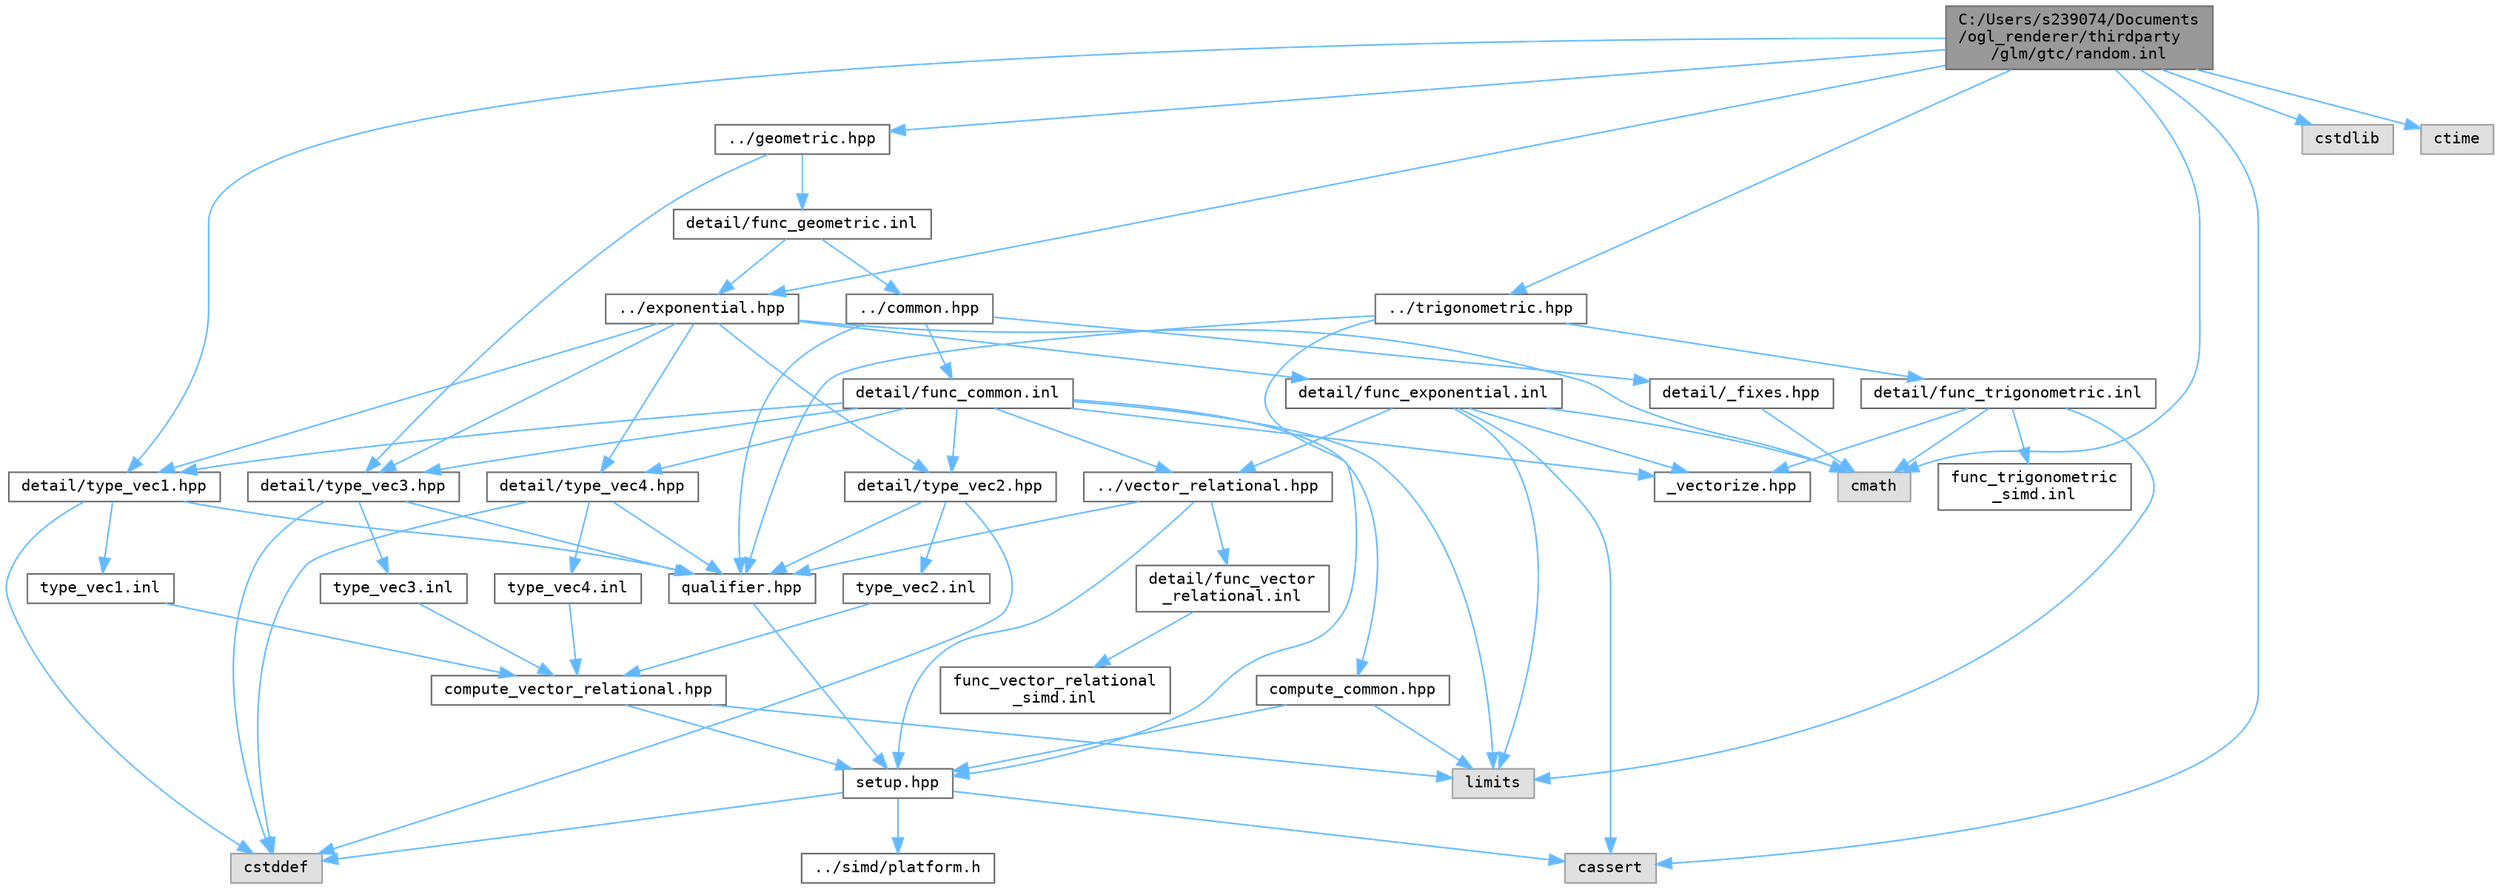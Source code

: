 digraph "C:/Users/s239074/Documents/ogl_renderer/thirdparty/glm/gtc/random.inl"
{
 // LATEX_PDF_SIZE
  bgcolor="transparent";
  edge [fontname=Terminal,fontsize=10,labelfontname=Helvetica,labelfontsize=10];
  node [fontname=Terminal,fontsize=10,shape=box,height=0.2,width=0.4];
  Node1 [label="C:/Users/s239074/Documents\l/ogl_renderer/thirdparty\l/glm/gtc/random.inl",height=0.2,width=0.4,color="gray40", fillcolor="grey60", style="filled", fontcolor="black",tooltip=" "];
  Node1 -> Node2 [color="steelblue1",style="solid"];
  Node2 [label="../geometric.hpp",height=0.2,width=0.4,color="grey40", fillcolor="white", style="filled",URL="$geometric_8hpp.html",tooltip=" "];
  Node2 -> Node3 [color="steelblue1",style="solid"];
  Node3 [label="detail/type_vec3.hpp",height=0.2,width=0.4,color="grey40", fillcolor="white", style="filled",URL="$type__vec3_8hpp.html",tooltip=" "];
  Node3 -> Node4 [color="steelblue1",style="solid"];
  Node4 [label="qualifier.hpp",height=0.2,width=0.4,color="grey40", fillcolor="white", style="filled",URL="$qualifier_8hpp.html",tooltip=" "];
  Node4 -> Node5 [color="steelblue1",style="solid"];
  Node5 [label="setup.hpp",height=0.2,width=0.4,color="grey40", fillcolor="white", style="filled",URL="$setup_8hpp.html",tooltip=" "];
  Node5 -> Node6 [color="steelblue1",style="solid"];
  Node6 [label="cassert",height=0.2,width=0.4,color="grey60", fillcolor="#E0E0E0", style="filled",tooltip=" "];
  Node5 -> Node7 [color="steelblue1",style="solid"];
  Node7 [label="cstddef",height=0.2,width=0.4,color="grey60", fillcolor="#E0E0E0", style="filled",tooltip=" "];
  Node5 -> Node8 [color="steelblue1",style="solid"];
  Node8 [label="../simd/platform.h",height=0.2,width=0.4,color="grey40", fillcolor="white", style="filled",URL="$platform_8h.html",tooltip=" "];
  Node3 -> Node7 [color="steelblue1",style="solid"];
  Node3 -> Node9 [color="steelblue1",style="solid"];
  Node9 [label="type_vec3.inl",height=0.2,width=0.4,color="grey40", fillcolor="white", style="filled",URL="$type__vec3_8inl.html",tooltip=" "];
  Node9 -> Node10 [color="steelblue1",style="solid"];
  Node10 [label="compute_vector_relational.hpp",height=0.2,width=0.4,color="grey40", fillcolor="white", style="filled",URL="$compute__vector__relational_8hpp.html",tooltip=" "];
  Node10 -> Node5 [color="steelblue1",style="solid"];
  Node10 -> Node11 [color="steelblue1",style="solid"];
  Node11 [label="limits",height=0.2,width=0.4,color="grey60", fillcolor="#E0E0E0", style="filled",tooltip=" "];
  Node2 -> Node12 [color="steelblue1",style="solid"];
  Node12 [label="detail/func_geometric.inl",height=0.2,width=0.4,color="grey40", fillcolor="white", style="filled",URL="$func__geometric_8inl.html",tooltip=" "];
  Node12 -> Node13 [color="steelblue1",style="solid"];
  Node13 [label="../exponential.hpp",height=0.2,width=0.4,color="grey40", fillcolor="white", style="filled",URL="$exponential_8hpp.html",tooltip=" "];
  Node13 -> Node14 [color="steelblue1",style="solid"];
  Node14 [label="detail/type_vec1.hpp",height=0.2,width=0.4,color="grey40", fillcolor="white", style="filled",URL="$type__vec1_8hpp.html",tooltip=" "];
  Node14 -> Node4 [color="steelblue1",style="solid"];
  Node14 -> Node7 [color="steelblue1",style="solid"];
  Node14 -> Node15 [color="steelblue1",style="solid"];
  Node15 [label="type_vec1.inl",height=0.2,width=0.4,color="grey40", fillcolor="white", style="filled",URL="$type__vec1_8inl.html",tooltip=" "];
  Node15 -> Node10 [color="steelblue1",style="solid"];
  Node13 -> Node16 [color="steelblue1",style="solid"];
  Node16 [label="detail/type_vec2.hpp",height=0.2,width=0.4,color="grey40", fillcolor="white", style="filled",URL="$type__vec2_8hpp.html",tooltip=" "];
  Node16 -> Node4 [color="steelblue1",style="solid"];
  Node16 -> Node7 [color="steelblue1",style="solid"];
  Node16 -> Node17 [color="steelblue1",style="solid"];
  Node17 [label="type_vec2.inl",height=0.2,width=0.4,color="grey40", fillcolor="white", style="filled",URL="$type__vec2_8inl.html",tooltip=" "];
  Node17 -> Node10 [color="steelblue1",style="solid"];
  Node13 -> Node3 [color="steelblue1",style="solid"];
  Node13 -> Node18 [color="steelblue1",style="solid"];
  Node18 [label="detail/type_vec4.hpp",height=0.2,width=0.4,color="grey40", fillcolor="white", style="filled",URL="$type__vec4_8hpp.html",tooltip=" "];
  Node18 -> Node4 [color="steelblue1",style="solid"];
  Node18 -> Node7 [color="steelblue1",style="solid"];
  Node18 -> Node19 [color="steelblue1",style="solid"];
  Node19 [label="type_vec4.inl",height=0.2,width=0.4,color="grey40", fillcolor="white", style="filled",URL="$type__vec4_8inl.html",tooltip=" "];
  Node19 -> Node10 [color="steelblue1",style="solid"];
  Node13 -> Node20 [color="steelblue1",style="solid"];
  Node20 [label="cmath",height=0.2,width=0.4,color="grey60", fillcolor="#E0E0E0", style="filled",tooltip=" "];
  Node13 -> Node21 [color="steelblue1",style="solid"];
  Node21 [label="detail/func_exponential.inl",height=0.2,width=0.4,color="grey40", fillcolor="white", style="filled",URL="$func__exponential_8inl.html",tooltip=" "];
  Node21 -> Node22 [color="steelblue1",style="solid"];
  Node22 [label="../vector_relational.hpp",height=0.2,width=0.4,color="grey40", fillcolor="white", style="filled",URL="$vector__relational_8hpp.html",tooltip=" "];
  Node22 -> Node4 [color="steelblue1",style="solid"];
  Node22 -> Node5 [color="steelblue1",style="solid"];
  Node22 -> Node23 [color="steelblue1",style="solid"];
  Node23 [label="detail/func_vector\l_relational.inl",height=0.2,width=0.4,color="grey40", fillcolor="white", style="filled",URL="$func__vector__relational_8inl.html",tooltip=" "];
  Node23 -> Node24 [color="steelblue1",style="solid"];
  Node24 [label="func_vector_relational\l_simd.inl",height=0.2,width=0.4,color="grey40", fillcolor="white", style="filled",URL="$func__vector__relational__simd_8inl.html",tooltip=" "];
  Node21 -> Node25 [color="steelblue1",style="solid"];
  Node25 [label="_vectorize.hpp",height=0.2,width=0.4,color="grey40", fillcolor="white", style="filled",URL="$__vectorize_8hpp.html",tooltip=" "];
  Node21 -> Node11 [color="steelblue1",style="solid"];
  Node21 -> Node20 [color="steelblue1",style="solid"];
  Node21 -> Node6 [color="steelblue1",style="solid"];
  Node12 -> Node26 [color="steelblue1",style="solid"];
  Node26 [label="../common.hpp",height=0.2,width=0.4,color="grey40", fillcolor="white", style="filled",URL="$common_8hpp.html",tooltip=" "];
  Node26 -> Node4 [color="steelblue1",style="solid"];
  Node26 -> Node27 [color="steelblue1",style="solid"];
  Node27 [label="detail/_fixes.hpp",height=0.2,width=0.4,color="grey40", fillcolor="white", style="filled",URL="$__fixes_8hpp.html",tooltip=" "];
  Node27 -> Node20 [color="steelblue1",style="solid"];
  Node26 -> Node28 [color="steelblue1",style="solid"];
  Node28 [label="detail/func_common.inl",height=0.2,width=0.4,color="grey40", fillcolor="white", style="filled",URL="$func__common_8inl.html",tooltip=" "];
  Node28 -> Node22 [color="steelblue1",style="solid"];
  Node28 -> Node29 [color="steelblue1",style="solid"];
  Node29 [label="compute_common.hpp",height=0.2,width=0.4,color="grey40", fillcolor="white", style="filled",URL="$compute__common_8hpp.html",tooltip=" "];
  Node29 -> Node5 [color="steelblue1",style="solid"];
  Node29 -> Node11 [color="steelblue1",style="solid"];
  Node28 -> Node14 [color="steelblue1",style="solid"];
  Node28 -> Node16 [color="steelblue1",style="solid"];
  Node28 -> Node3 [color="steelblue1",style="solid"];
  Node28 -> Node18 [color="steelblue1",style="solid"];
  Node28 -> Node25 [color="steelblue1",style="solid"];
  Node28 -> Node11 [color="steelblue1",style="solid"];
  Node1 -> Node13 [color="steelblue1",style="solid"];
  Node1 -> Node30 [color="steelblue1",style="solid"];
  Node30 [label="../trigonometric.hpp",height=0.2,width=0.4,color="grey40", fillcolor="white", style="filled",URL="$trigonometric_8hpp.html",tooltip=" "];
  Node30 -> Node5 [color="steelblue1",style="solid"];
  Node30 -> Node4 [color="steelblue1",style="solid"];
  Node30 -> Node31 [color="steelblue1",style="solid"];
  Node31 [label="detail/func_trigonometric.inl",height=0.2,width=0.4,color="grey40", fillcolor="white", style="filled",URL="$func__trigonometric_8inl.html",tooltip=" "];
  Node31 -> Node25 [color="steelblue1",style="solid"];
  Node31 -> Node20 [color="steelblue1",style="solid"];
  Node31 -> Node11 [color="steelblue1",style="solid"];
  Node31 -> Node32 [color="steelblue1",style="solid"];
  Node32 [label="func_trigonometric\l_simd.inl",height=0.2,width=0.4,color="grey40", fillcolor="white", style="filled",URL="$func__trigonometric__simd_8inl.html",tooltip=" "];
  Node1 -> Node14 [color="steelblue1",style="solid"];
  Node1 -> Node33 [color="steelblue1",style="solid"];
  Node33 [label="cstdlib",height=0.2,width=0.4,color="grey60", fillcolor="#E0E0E0", style="filled",tooltip=" "];
  Node1 -> Node34 [color="steelblue1",style="solid"];
  Node34 [label="ctime",height=0.2,width=0.4,color="grey60", fillcolor="#E0E0E0", style="filled",tooltip=" "];
  Node1 -> Node6 [color="steelblue1",style="solid"];
  Node1 -> Node20 [color="steelblue1",style="solid"];
}
